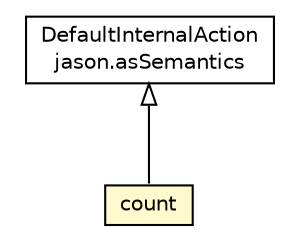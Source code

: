 #!/usr/local/bin/dot
#
# Class diagram 
# Generated by UMLGraph version R5_6 (http://www.umlgraph.org/)
#

digraph G {
	edge [fontname="Helvetica",fontsize=10,labelfontname="Helvetica",labelfontsize=10];
	node [fontname="Helvetica",fontsize=10,shape=plaintext];
	nodesep=0.25;
	ranksep=0.5;
	// jason.asSemantics.DefaultInternalAction
	c80204 [label=<<table title="jason.asSemantics.DefaultInternalAction" border="0" cellborder="1" cellspacing="0" cellpadding="2" port="p" href="../asSemantics/DefaultInternalAction.html">
		<tr><td><table border="0" cellspacing="0" cellpadding="1">
<tr><td align="center" balign="center"> DefaultInternalAction </td></tr>
<tr><td align="center" balign="center"> jason.asSemantics </td></tr>
		</table></td></tr>
		</table>>, URL="../asSemantics/DefaultInternalAction.html", fontname="Helvetica", fontcolor="black", fontsize=10.0];
	// jason.stdlib.count
	c80471 [label=<<table title="jason.stdlib.count" border="0" cellborder="1" cellspacing="0" cellpadding="2" port="p" bgcolor="lemonChiffon" href="./count.html">
		<tr><td><table border="0" cellspacing="0" cellpadding="1">
<tr><td align="center" balign="center"> count </td></tr>
		</table></td></tr>
		</table>>, URL="./count.html", fontname="Helvetica", fontcolor="black", fontsize=10.0];
	//jason.stdlib.count extends jason.asSemantics.DefaultInternalAction
	c80204:p -> c80471:p [dir=back,arrowtail=empty];
}


